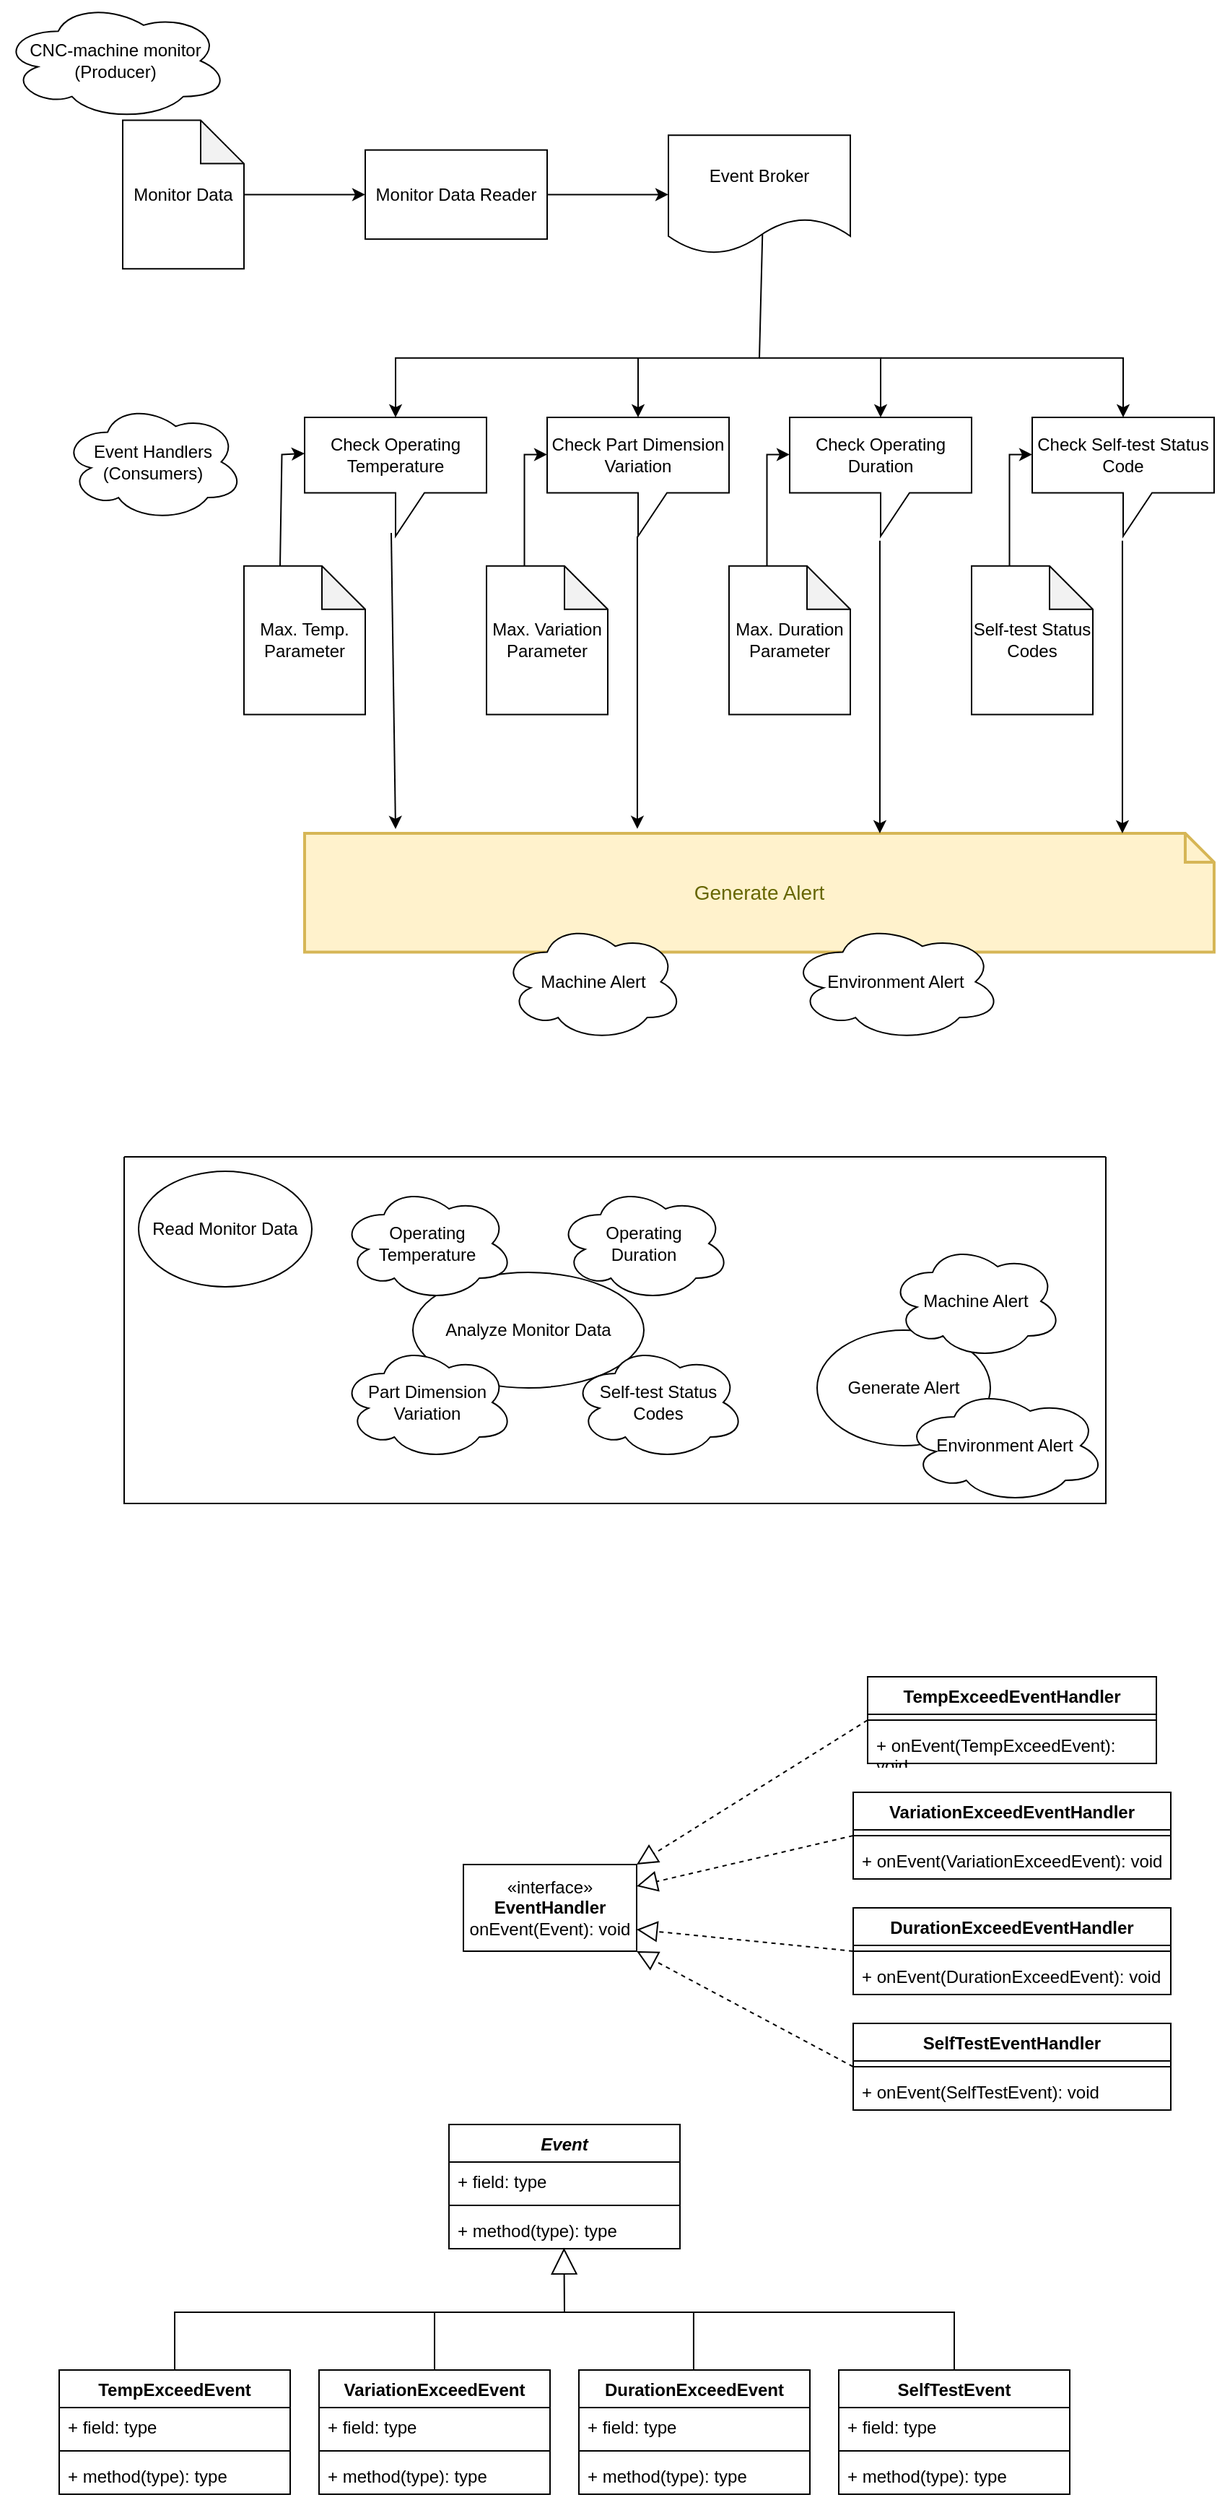 <mxfile version="22.1.18" type="device">
  <diagram name="Page-1" id="3cXRkSjbhvqF4A_RBFxn">
    <mxGraphModel dx="825" dy="832" grid="1" gridSize="10" guides="1" tooltips="1" connect="1" arrows="1" fold="1" page="1" pageScale="1" pageWidth="850" pageHeight="1100" math="0" shadow="0">
      <root>
        <mxCell id="0" />
        <mxCell id="1" parent="0" />
        <mxCell id="y8dsXiS4RDHLBmo138DW-36" value="" style="swimlane;startSize=0;" vertex="1" parent="1">
          <mxGeometry x="85" y="800" width="680" height="240" as="geometry">
            <mxRectangle x="80" y="800" width="50" height="40" as="alternateBounds" />
          </mxGeometry>
        </mxCell>
        <mxCell id="y8dsXiS4RDHLBmo138DW-37" value="Read Monitor Data" style="ellipse;whiteSpace=wrap;html=1;" vertex="1" parent="y8dsXiS4RDHLBmo138DW-36">
          <mxGeometry x="10" y="10" width="120" height="80" as="geometry" />
        </mxCell>
        <mxCell id="y8dsXiS4RDHLBmo138DW-38" value="Analyze Monitor Data" style="ellipse;whiteSpace=wrap;html=1;" vertex="1" parent="y8dsXiS4RDHLBmo138DW-36">
          <mxGeometry x="200" y="80" width="160" height="80" as="geometry" />
        </mxCell>
        <mxCell id="y8dsXiS4RDHLBmo138DW-41" value="&lt;div&gt;Operating&lt;/div&gt;&lt;div&gt;Duration&lt;/div&gt;" style="ellipse;shape=cloud;whiteSpace=wrap;html=1;" vertex="1" parent="y8dsXiS4RDHLBmo138DW-36">
          <mxGeometry x="300" y="20" width="120" height="80" as="geometry" />
        </mxCell>
        <mxCell id="y8dsXiS4RDHLBmo138DW-40" value="Operating Temperature" style="ellipse;shape=cloud;whiteSpace=wrap;html=1;" vertex="1" parent="y8dsXiS4RDHLBmo138DW-36">
          <mxGeometry x="150" y="20" width="120" height="80" as="geometry" />
        </mxCell>
        <mxCell id="y8dsXiS4RDHLBmo138DW-42" value="Part Dimension Variation" style="ellipse;shape=cloud;whiteSpace=wrap;html=1;" vertex="1" parent="y8dsXiS4RDHLBmo138DW-36">
          <mxGeometry x="150" y="130" width="120" height="80" as="geometry" />
        </mxCell>
        <mxCell id="y8dsXiS4RDHLBmo138DW-43" value="Self-test Status Codes" style="ellipse;shape=cloud;whiteSpace=wrap;html=1;" vertex="1" parent="y8dsXiS4RDHLBmo138DW-36">
          <mxGeometry x="310" y="130" width="120" height="80" as="geometry" />
        </mxCell>
        <mxCell id="y8dsXiS4RDHLBmo138DW-44" value="Generate Alert" style="ellipse;whiteSpace=wrap;html=1;" vertex="1" parent="y8dsXiS4RDHLBmo138DW-36">
          <mxGeometry x="480" y="120" width="120" height="80" as="geometry" />
        </mxCell>
        <mxCell id="y8dsXiS4RDHLBmo138DW-46" value="Machine Alert" style="ellipse;shape=cloud;whiteSpace=wrap;html=1;" vertex="1" parent="y8dsXiS4RDHLBmo138DW-36">
          <mxGeometry x="530" y="60" width="120" height="80" as="geometry" />
        </mxCell>
        <mxCell id="y8dsXiS4RDHLBmo138DW-47" value="Environment Alert" style="ellipse;shape=cloud;whiteSpace=wrap;html=1;" vertex="1" parent="y8dsXiS4RDHLBmo138DW-36">
          <mxGeometry x="540" y="160" width="140" height="80" as="geometry" />
        </mxCell>
        <mxCell id="y8dsXiS4RDHLBmo138DW-63" value="TempExceedEventHandler" style="swimlane;fontStyle=1;align=center;verticalAlign=top;childLayout=stackLayout;horizontal=1;startSize=26;horizontalStack=0;resizeParent=1;resizeParentMax=0;resizeLast=0;collapsible=1;marginBottom=0;whiteSpace=wrap;html=1;" vertex="1" parent="1">
          <mxGeometry x="600" y="1160" width="200" height="60" as="geometry" />
        </mxCell>
        <mxCell id="y8dsXiS4RDHLBmo138DW-65" value="" style="line;strokeWidth=1;fillColor=none;align=left;verticalAlign=middle;spacingTop=-1;spacingLeft=3;spacingRight=3;rotatable=0;labelPosition=right;points=[];portConstraint=eastwest;strokeColor=inherit;" vertex="1" parent="y8dsXiS4RDHLBmo138DW-63">
          <mxGeometry y="26" width="200" height="8" as="geometry" />
        </mxCell>
        <mxCell id="y8dsXiS4RDHLBmo138DW-66" value="+ onEvent(TempExceedEvent): void" style="text;strokeColor=none;fillColor=none;align=left;verticalAlign=top;spacingLeft=4;spacingRight=4;overflow=hidden;rotatable=0;points=[[0,0.5],[1,0.5]];portConstraint=eastwest;whiteSpace=wrap;html=1;" vertex="1" parent="y8dsXiS4RDHLBmo138DW-63">
          <mxGeometry y="34" width="200" height="26" as="geometry" />
        </mxCell>
        <mxCell id="y8dsXiS4RDHLBmo138DW-68" value="" style="group" vertex="1" connectable="0" parent="1">
          <mxGeometry width="840" height="720" as="geometry" />
        </mxCell>
        <mxCell id="y8dsXiS4RDHLBmo138DW-1" value="Monitor Data" style="shape=note;whiteSpace=wrap;html=1;backgroundOutline=1;darkOpacity=0.05;" vertex="1" parent="y8dsXiS4RDHLBmo138DW-68">
          <mxGeometry x="84" y="82.286" width="84" height="102.857" as="geometry" />
        </mxCell>
        <mxCell id="y8dsXiS4RDHLBmo138DW-2" value="CNC-machine monitor (Producer)" style="ellipse;shape=cloud;whiteSpace=wrap;html=1;" vertex="1" parent="y8dsXiS4RDHLBmo138DW-68">
          <mxGeometry width="157.5" height="82.286" as="geometry" />
        </mxCell>
        <mxCell id="y8dsXiS4RDHLBmo138DW-3" value="Monitor Data Reader" style="rounded=0;whiteSpace=wrap;html=1;" vertex="1" parent="y8dsXiS4RDHLBmo138DW-68">
          <mxGeometry x="252" y="102.857" width="126" height="61.714" as="geometry" />
        </mxCell>
        <mxCell id="y8dsXiS4RDHLBmo138DW-4" value="Event Broker" style="shape=document;whiteSpace=wrap;html=1;boundedLbl=1;" vertex="1" parent="y8dsXiS4RDHLBmo138DW-68">
          <mxGeometry x="462" y="92.571" width="126" height="82.286" as="geometry" />
        </mxCell>
        <mxCell id="y8dsXiS4RDHLBmo138DW-10" value="" style="endArrow=classic;html=1;rounded=0;entryX=0;entryY=0.5;entryDx=0;entryDy=0;" edge="1" parent="y8dsXiS4RDHLBmo138DW-68" source="y8dsXiS4RDHLBmo138DW-1" target="y8dsXiS4RDHLBmo138DW-3">
          <mxGeometry width="50" height="50" relative="1" as="geometry">
            <mxPoint x="210" y="226.286" as="sourcePoint" />
            <mxPoint x="472.5" y="339.429" as="targetPoint" />
          </mxGeometry>
        </mxCell>
        <mxCell id="y8dsXiS4RDHLBmo138DW-11" value="" style="endArrow=classic;html=1;rounded=0;entryX=0;entryY=0.5;entryDx=0;entryDy=0;exitX=1;exitY=0.5;exitDx=0;exitDy=0;" edge="1" parent="y8dsXiS4RDHLBmo138DW-68" source="y8dsXiS4RDHLBmo138DW-3" target="y8dsXiS4RDHLBmo138DW-4">
          <mxGeometry width="50" height="50" relative="1" as="geometry">
            <mxPoint x="399" y="205.714" as="sourcePoint" />
            <mxPoint x="483" y="205.714" as="targetPoint" />
          </mxGeometry>
        </mxCell>
        <mxCell id="y8dsXiS4RDHLBmo138DW-5" value="Check Operating Temperature" style="shape=callout;whiteSpace=wrap;html=1;perimeter=calloutPerimeter;" vertex="1" parent="y8dsXiS4RDHLBmo138DW-68">
          <mxGeometry x="210" y="288" width="126" height="82.286" as="geometry" />
        </mxCell>
        <mxCell id="y8dsXiS4RDHLBmo138DW-6" value="Check Part Dimension Variation" style="shape=callout;whiteSpace=wrap;html=1;perimeter=calloutPerimeter;" vertex="1" parent="y8dsXiS4RDHLBmo138DW-68">
          <mxGeometry x="378" y="288" width="126" height="82.286" as="geometry" />
        </mxCell>
        <mxCell id="y8dsXiS4RDHLBmo138DW-7" value="Check Operating Duration" style="shape=callout;whiteSpace=wrap;html=1;perimeter=calloutPerimeter;" vertex="1" parent="y8dsXiS4RDHLBmo138DW-68">
          <mxGeometry x="546" y="288" width="126" height="82.286" as="geometry" />
        </mxCell>
        <mxCell id="y8dsXiS4RDHLBmo138DW-8" value="Check Self-test Status Code" style="shape=callout;whiteSpace=wrap;html=1;perimeter=calloutPerimeter;" vertex="1" parent="y8dsXiS4RDHLBmo138DW-68">
          <mxGeometry x="714" y="288" width="126" height="82.286" as="geometry" />
        </mxCell>
        <mxCell id="y8dsXiS4RDHLBmo138DW-12" value="" style="endArrow=classic;html=1;rounded=0;entryX=0.5;entryY=0;entryDx=0;entryDy=0;entryPerimeter=0;exitX=0.517;exitY=0.838;exitDx=0;exitDy=0;exitPerimeter=0;" edge="1" parent="y8dsXiS4RDHLBmo138DW-68" source="y8dsXiS4RDHLBmo138DW-4" target="y8dsXiS4RDHLBmo138DW-5">
          <mxGeometry width="50" height="50" relative="1" as="geometry">
            <mxPoint x="189" y="154.286" as="sourcePoint" />
            <mxPoint x="273" y="154.286" as="targetPoint" />
            <Array as="points">
              <mxPoint x="525" y="246.857" />
              <mxPoint x="273" y="246.857" />
            </Array>
          </mxGeometry>
        </mxCell>
        <mxCell id="y8dsXiS4RDHLBmo138DW-15" value="" style="endArrow=classic;html=1;rounded=0;entryX=0.5;entryY=0;entryDx=0;entryDy=0;entryPerimeter=0;" edge="1" parent="y8dsXiS4RDHLBmo138DW-68" target="y8dsXiS4RDHLBmo138DW-6">
          <mxGeometry width="50" height="50" relative="1" as="geometry">
            <mxPoint x="441" y="246.857" as="sourcePoint" />
            <mxPoint x="472.5" y="339.429" as="targetPoint" />
          </mxGeometry>
        </mxCell>
        <mxCell id="y8dsXiS4RDHLBmo138DW-16" value="" style="endArrow=classic;html=1;rounded=0;entryX=0.5;entryY=0;entryDx=0;entryDy=0;entryPerimeter=0;" edge="1" parent="y8dsXiS4RDHLBmo138DW-68" target="y8dsXiS4RDHLBmo138DW-7">
          <mxGeometry width="50" height="50" relative="1" as="geometry">
            <mxPoint x="525" y="246.857" as="sourcePoint" />
            <mxPoint x="472.5" y="339.429" as="targetPoint" />
            <Array as="points">
              <mxPoint x="609" y="246.857" />
            </Array>
          </mxGeometry>
        </mxCell>
        <mxCell id="y8dsXiS4RDHLBmo138DW-17" value="" style="endArrow=classic;html=1;rounded=0;entryX=0.5;entryY=0;entryDx=0;entryDy=0;entryPerimeter=0;" edge="1" parent="y8dsXiS4RDHLBmo138DW-68" target="y8dsXiS4RDHLBmo138DW-8">
          <mxGeometry width="50" height="50" relative="1" as="geometry">
            <mxPoint x="609" y="246.857" as="sourcePoint" />
            <mxPoint x="472.5" y="339.429" as="targetPoint" />
            <Array as="points">
              <mxPoint x="777" y="246.857" />
            </Array>
          </mxGeometry>
        </mxCell>
        <mxCell id="y8dsXiS4RDHLBmo138DW-18" value="Max. Temp. Parameter" style="shape=note;whiteSpace=wrap;html=1;backgroundOutline=1;darkOpacity=0.05;" vertex="1" parent="y8dsXiS4RDHLBmo138DW-68">
          <mxGeometry x="168" y="390.857" width="84" height="102.857" as="geometry" />
        </mxCell>
        <mxCell id="y8dsXiS4RDHLBmo138DW-19" value="Max. Variation Parameter" style="shape=note;whiteSpace=wrap;html=1;backgroundOutline=1;darkOpacity=0.05;" vertex="1" parent="y8dsXiS4RDHLBmo138DW-68">
          <mxGeometry x="336" y="390.857" width="84" height="102.857" as="geometry" />
        </mxCell>
        <mxCell id="y8dsXiS4RDHLBmo138DW-20" value="Max. Duration Parameter" style="shape=note;whiteSpace=wrap;html=1;backgroundOutline=1;darkOpacity=0.05;" vertex="1" parent="y8dsXiS4RDHLBmo138DW-68">
          <mxGeometry x="504" y="390.857" width="84" height="102.857" as="geometry" />
        </mxCell>
        <mxCell id="y8dsXiS4RDHLBmo138DW-21" value="Self-test Status Codes" style="shape=note;whiteSpace=wrap;html=1;backgroundOutline=1;darkOpacity=0.05;" vertex="1" parent="y8dsXiS4RDHLBmo138DW-68">
          <mxGeometry x="672" y="390.857" width="84" height="102.857" as="geometry" />
        </mxCell>
        <mxCell id="y8dsXiS4RDHLBmo138DW-22" value="" style="endArrow=classic;html=1;rounded=0;exitX=0;exitY=0;exitDx=25;exitDy=0;exitPerimeter=0;entryX=0;entryY=0;entryDx=0;entryDy=25;entryPerimeter=0;" edge="1" parent="y8dsXiS4RDHLBmo138DW-68" source="y8dsXiS4RDHLBmo138DW-18" target="y8dsXiS4RDHLBmo138DW-5">
          <mxGeometry width="50" height="50" relative="1" as="geometry">
            <mxPoint x="420" y="390.857" as="sourcePoint" />
            <mxPoint x="472.5" y="339.429" as="targetPoint" />
            <Array as="points">
              <mxPoint x="194.25" y="313.714" />
            </Array>
          </mxGeometry>
        </mxCell>
        <mxCell id="y8dsXiS4RDHLBmo138DW-23" value="" style="endArrow=classic;html=1;rounded=0;exitX=0;exitY=0;exitDx=25;exitDy=0;exitPerimeter=0;entryX=0;entryY=0;entryDx=0;entryDy=25;entryPerimeter=0;" edge="1" parent="y8dsXiS4RDHLBmo138DW-68">
          <mxGeometry width="50" height="50" relative="1" as="geometry">
            <mxPoint x="362.25" y="390.857" as="sourcePoint" />
            <mxPoint x="378" y="313.714" as="targetPoint" />
            <Array as="points">
              <mxPoint x="362.25" y="313.714" />
            </Array>
          </mxGeometry>
        </mxCell>
        <mxCell id="y8dsXiS4RDHLBmo138DW-24" value="" style="endArrow=classic;html=1;rounded=0;exitX=0;exitY=0;exitDx=25;exitDy=0;exitPerimeter=0;entryX=0;entryY=0;entryDx=0;entryDy=25;entryPerimeter=0;" edge="1" parent="y8dsXiS4RDHLBmo138DW-68">
          <mxGeometry width="50" height="50" relative="1" as="geometry">
            <mxPoint x="530.25" y="390.857" as="sourcePoint" />
            <mxPoint x="546" y="313.714" as="targetPoint" />
            <Array as="points">
              <mxPoint x="530.25" y="313.714" />
            </Array>
          </mxGeometry>
        </mxCell>
        <mxCell id="y8dsXiS4RDHLBmo138DW-25" value="" style="endArrow=classic;html=1;rounded=0;exitX=0;exitY=0;exitDx=25;exitDy=0;exitPerimeter=0;entryX=0;entryY=0;entryDx=0;entryDy=25;entryPerimeter=0;" edge="1" parent="y8dsXiS4RDHLBmo138DW-68">
          <mxGeometry width="50" height="50" relative="1" as="geometry">
            <mxPoint x="698.25" y="390.857" as="sourcePoint" />
            <mxPoint x="714" y="313.714" as="targetPoint" />
            <Array as="points">
              <mxPoint x="698.25" y="313.714" />
            </Array>
          </mxGeometry>
        </mxCell>
        <mxCell id="y8dsXiS4RDHLBmo138DW-27" value="Generate Alert" style="shape=note;strokeWidth=2;fontSize=14;size=20;whiteSpace=wrap;html=1;fillColor=#fff2cc;strokeColor=#d6b656;fontColor=#666600;" vertex="1" parent="y8dsXiS4RDHLBmo138DW-68">
          <mxGeometry x="210" y="576" width="630" height="82.286" as="geometry" />
        </mxCell>
        <mxCell id="y8dsXiS4RDHLBmo138DW-28" value="" style="endArrow=classic;html=1;rounded=0;exitX=0;exitY=0;exitDx=60;exitDy=80;exitPerimeter=0;entryX=0.1;entryY=-0.037;entryDx=0;entryDy=0;entryPerimeter=0;" edge="1" parent="y8dsXiS4RDHLBmo138DW-68" source="y8dsXiS4RDHLBmo138DW-5" target="y8dsXiS4RDHLBmo138DW-27">
          <mxGeometry width="50" height="50" relative="1" as="geometry">
            <mxPoint x="420" y="452.571" as="sourcePoint" />
            <mxPoint x="472.5" y="401.143" as="targetPoint" />
          </mxGeometry>
        </mxCell>
        <mxCell id="y8dsXiS4RDHLBmo138DW-29" value="" style="endArrow=classic;html=1;rounded=0;exitX=0;exitY=0;exitDx=60;exitDy=80;exitPerimeter=0;entryX=0.1;entryY=-0.037;entryDx=0;entryDy=0;entryPerimeter=0;" edge="1" parent="y8dsXiS4RDHLBmo138DW-68">
          <mxGeometry width="50" height="50" relative="1" as="geometry">
            <mxPoint x="440.475" y="370.286" as="sourcePoint" />
            <mxPoint x="440.475" y="572.914" as="targetPoint" />
          </mxGeometry>
        </mxCell>
        <mxCell id="y8dsXiS4RDHLBmo138DW-30" value="" style="endArrow=classic;html=1;rounded=0;exitX=0;exitY=0;exitDx=60;exitDy=80;exitPerimeter=0;entryX=0.1;entryY=-0.037;entryDx=0;entryDy=0;entryPerimeter=0;" edge="1" parent="y8dsXiS4RDHLBmo138DW-68">
          <mxGeometry width="50" height="50" relative="1" as="geometry">
            <mxPoint x="608.475" y="373.371" as="sourcePoint" />
            <mxPoint x="608.475" y="576" as="targetPoint" />
          </mxGeometry>
        </mxCell>
        <mxCell id="y8dsXiS4RDHLBmo138DW-31" value="" style="endArrow=classic;html=1;rounded=0;exitX=0;exitY=0;exitDx=60;exitDy=80;exitPerimeter=0;entryX=0.1;entryY=-0.037;entryDx=0;entryDy=0;entryPerimeter=0;" edge="1" parent="y8dsXiS4RDHLBmo138DW-68">
          <mxGeometry width="50" height="50" relative="1" as="geometry">
            <mxPoint x="776.475" y="373.371" as="sourcePoint" />
            <mxPoint x="776.475" y="576" as="targetPoint" />
          </mxGeometry>
        </mxCell>
        <mxCell id="y8dsXiS4RDHLBmo138DW-32" value="Machine Alert" style="ellipse;shape=cloud;whiteSpace=wrap;html=1;" vertex="1" parent="y8dsXiS4RDHLBmo138DW-68">
          <mxGeometry x="346.5" y="637.714" width="126" height="82.286" as="geometry" />
        </mxCell>
        <mxCell id="y8dsXiS4RDHLBmo138DW-33" value="Environment Alert" style="ellipse;shape=cloud;whiteSpace=wrap;html=1;" vertex="1" parent="y8dsXiS4RDHLBmo138DW-68">
          <mxGeometry x="546" y="637.714" width="147" height="82.286" as="geometry" />
        </mxCell>
        <mxCell id="y8dsXiS4RDHLBmo138DW-57" value="Event Handlers (Consumers)" style="ellipse;shape=cloud;whiteSpace=wrap;html=1;" vertex="1" parent="y8dsXiS4RDHLBmo138DW-68">
          <mxGeometry x="42" y="277.714" width="126" height="82.286" as="geometry" />
        </mxCell>
        <mxCell id="y8dsXiS4RDHLBmo138DW-69" value="VariationExceedEventHandler" style="swimlane;fontStyle=1;align=center;verticalAlign=top;childLayout=stackLayout;horizontal=1;startSize=26;horizontalStack=0;resizeParent=1;resizeParentMax=0;resizeLast=0;collapsible=1;marginBottom=0;whiteSpace=wrap;html=1;" vertex="1" parent="1">
          <mxGeometry x="590" y="1240" width="220" height="60" as="geometry" />
        </mxCell>
        <mxCell id="y8dsXiS4RDHLBmo138DW-70" value="" style="line;strokeWidth=1;fillColor=none;align=left;verticalAlign=middle;spacingTop=-1;spacingLeft=3;spacingRight=3;rotatable=0;labelPosition=right;points=[];portConstraint=eastwest;strokeColor=inherit;" vertex="1" parent="y8dsXiS4RDHLBmo138DW-69">
          <mxGeometry y="26" width="220" height="8" as="geometry" />
        </mxCell>
        <mxCell id="y8dsXiS4RDHLBmo138DW-71" value="+ onEvent(VariationExceedEvent): void" style="text;strokeColor=none;fillColor=none;align=left;verticalAlign=top;spacingLeft=4;spacingRight=4;overflow=hidden;rotatable=0;points=[[0,0.5],[1,0.5]];portConstraint=eastwest;whiteSpace=wrap;html=1;" vertex="1" parent="y8dsXiS4RDHLBmo138DW-69">
          <mxGeometry y="34" width="220" height="26" as="geometry" />
        </mxCell>
        <mxCell id="y8dsXiS4RDHLBmo138DW-72" value="DurationExceedEventHandler" style="swimlane;fontStyle=1;align=center;verticalAlign=top;childLayout=stackLayout;horizontal=1;startSize=26;horizontalStack=0;resizeParent=1;resizeParentMax=0;resizeLast=0;collapsible=1;marginBottom=0;whiteSpace=wrap;html=1;" vertex="1" parent="1">
          <mxGeometry x="590" y="1320" width="220" height="60" as="geometry" />
        </mxCell>
        <mxCell id="y8dsXiS4RDHLBmo138DW-73" value="" style="line;strokeWidth=1;fillColor=none;align=left;verticalAlign=middle;spacingTop=-1;spacingLeft=3;spacingRight=3;rotatable=0;labelPosition=right;points=[];portConstraint=eastwest;strokeColor=inherit;" vertex="1" parent="y8dsXiS4RDHLBmo138DW-72">
          <mxGeometry y="26" width="220" height="8" as="geometry" />
        </mxCell>
        <mxCell id="y8dsXiS4RDHLBmo138DW-74" value="+ onEvent(DurationExceedEvent): void" style="text;strokeColor=none;fillColor=none;align=left;verticalAlign=top;spacingLeft=4;spacingRight=4;overflow=hidden;rotatable=0;points=[[0,0.5],[1,0.5]];portConstraint=eastwest;whiteSpace=wrap;html=1;" vertex="1" parent="y8dsXiS4RDHLBmo138DW-72">
          <mxGeometry y="34" width="220" height="26" as="geometry" />
        </mxCell>
        <mxCell id="y8dsXiS4RDHLBmo138DW-75" value="SelfTestEventHandler" style="swimlane;fontStyle=1;align=center;verticalAlign=top;childLayout=stackLayout;horizontal=1;startSize=26;horizontalStack=0;resizeParent=1;resizeParentMax=0;resizeLast=0;collapsible=1;marginBottom=0;whiteSpace=wrap;html=1;" vertex="1" parent="1">
          <mxGeometry x="590" y="1400" width="220" height="60" as="geometry" />
        </mxCell>
        <mxCell id="y8dsXiS4RDHLBmo138DW-76" value="" style="line;strokeWidth=1;fillColor=none;align=left;verticalAlign=middle;spacingTop=-1;spacingLeft=3;spacingRight=3;rotatable=0;labelPosition=right;points=[];portConstraint=eastwest;strokeColor=inherit;" vertex="1" parent="y8dsXiS4RDHLBmo138DW-75">
          <mxGeometry y="26" width="220" height="8" as="geometry" />
        </mxCell>
        <mxCell id="y8dsXiS4RDHLBmo138DW-77" value="+ onEvent(SelfTestEvent): void" style="text;strokeColor=none;fillColor=none;align=left;verticalAlign=top;spacingLeft=4;spacingRight=4;overflow=hidden;rotatable=0;points=[[0,0.5],[1,0.5]];portConstraint=eastwest;whiteSpace=wrap;html=1;" vertex="1" parent="y8dsXiS4RDHLBmo138DW-75">
          <mxGeometry y="34" width="220" height="26" as="geometry" />
        </mxCell>
        <mxCell id="y8dsXiS4RDHLBmo138DW-78" value="«interface»&lt;br&gt;&lt;div&gt;&lt;b&gt;EventHandler&lt;/b&gt;&lt;/div&gt;&lt;div&gt;onEvent(Event): void&lt;br&gt;&lt;/div&gt;" style="html=1;whiteSpace=wrap;" vertex="1" parent="1">
          <mxGeometry x="320" y="1290" width="120" height="60" as="geometry" />
        </mxCell>
        <mxCell id="y8dsXiS4RDHLBmo138DW-79" value="" style="endArrow=block;dashed=1;endFill=0;endSize=12;html=1;rounded=0;exitX=0;exitY=0.5;exitDx=0;exitDy=0;entryX=1;entryY=0;entryDx=0;entryDy=0;" edge="1" parent="1" source="y8dsXiS4RDHLBmo138DW-63" target="y8dsXiS4RDHLBmo138DW-78">
          <mxGeometry width="160" relative="1" as="geometry">
            <mxPoint x="340" y="1250" as="sourcePoint" />
            <mxPoint x="500" y="1250" as="targetPoint" />
          </mxGeometry>
        </mxCell>
        <mxCell id="y8dsXiS4RDHLBmo138DW-80" value="" style="endArrow=block;dashed=1;endFill=0;endSize=12;html=1;rounded=0;exitX=0;exitY=0.5;exitDx=0;exitDy=0;entryX=1;entryY=0.25;entryDx=0;entryDy=0;" edge="1" parent="1" source="y8dsXiS4RDHLBmo138DW-69" target="y8dsXiS4RDHLBmo138DW-78">
          <mxGeometry width="160" relative="1" as="geometry">
            <mxPoint x="610" y="1200" as="sourcePoint" />
            <mxPoint x="450" y="1330" as="targetPoint" />
          </mxGeometry>
        </mxCell>
        <mxCell id="y8dsXiS4RDHLBmo138DW-81" value="" style="endArrow=block;dashed=1;endFill=0;endSize=12;html=1;rounded=0;exitX=0;exitY=0.5;exitDx=0;exitDy=0;entryX=1;entryY=0.75;entryDx=0;entryDy=0;" edge="1" parent="1" source="y8dsXiS4RDHLBmo138DW-72" target="y8dsXiS4RDHLBmo138DW-78">
          <mxGeometry width="160" relative="1" as="geometry">
            <mxPoint x="600" y="1280" as="sourcePoint" />
            <mxPoint x="450" y="1315" as="targetPoint" />
          </mxGeometry>
        </mxCell>
        <mxCell id="y8dsXiS4RDHLBmo138DW-82" value="" style="endArrow=block;dashed=1;endFill=0;endSize=12;html=1;rounded=0;entryX=1;entryY=1;entryDx=0;entryDy=0;exitX=0;exitY=0.5;exitDx=0;exitDy=0;" edge="1" parent="1" source="y8dsXiS4RDHLBmo138DW-75" target="y8dsXiS4RDHLBmo138DW-78">
          <mxGeometry width="160" relative="1" as="geometry">
            <mxPoint x="560" y="1420" as="sourcePoint" />
            <mxPoint x="460" y="1325" as="targetPoint" />
          </mxGeometry>
        </mxCell>
        <mxCell id="y8dsXiS4RDHLBmo138DW-83" value="&lt;i&gt;Event&lt;/i&gt;" style="swimlane;fontStyle=1;align=center;verticalAlign=top;childLayout=stackLayout;horizontal=1;startSize=26;horizontalStack=0;resizeParent=1;resizeParentMax=0;resizeLast=0;collapsible=1;marginBottom=0;whiteSpace=wrap;html=1;" vertex="1" parent="1">
          <mxGeometry x="310" y="1470" width="160" height="86" as="geometry" />
        </mxCell>
        <mxCell id="y8dsXiS4RDHLBmo138DW-84" value="+ field: type" style="text;strokeColor=none;fillColor=none;align=left;verticalAlign=top;spacingLeft=4;spacingRight=4;overflow=hidden;rotatable=0;points=[[0,0.5],[1,0.5]];portConstraint=eastwest;whiteSpace=wrap;html=1;" vertex="1" parent="y8dsXiS4RDHLBmo138DW-83">
          <mxGeometry y="26" width="160" height="26" as="geometry" />
        </mxCell>
        <mxCell id="y8dsXiS4RDHLBmo138DW-85" value="" style="line;strokeWidth=1;fillColor=none;align=left;verticalAlign=middle;spacingTop=-1;spacingLeft=3;spacingRight=3;rotatable=0;labelPosition=right;points=[];portConstraint=eastwest;strokeColor=inherit;" vertex="1" parent="y8dsXiS4RDHLBmo138DW-83">
          <mxGeometry y="52" width="160" height="8" as="geometry" />
        </mxCell>
        <mxCell id="y8dsXiS4RDHLBmo138DW-86" value="+ method(type): type" style="text;strokeColor=none;fillColor=none;align=left;verticalAlign=top;spacingLeft=4;spacingRight=4;overflow=hidden;rotatable=0;points=[[0,0.5],[1,0.5]];portConstraint=eastwest;whiteSpace=wrap;html=1;" vertex="1" parent="y8dsXiS4RDHLBmo138DW-83">
          <mxGeometry y="60" width="160" height="26" as="geometry" />
        </mxCell>
        <mxCell id="y8dsXiS4RDHLBmo138DW-87" value="TempExceedEvent" style="swimlane;fontStyle=1;align=center;verticalAlign=top;childLayout=stackLayout;horizontal=1;startSize=26;horizontalStack=0;resizeParent=1;resizeParentMax=0;resizeLast=0;collapsible=1;marginBottom=0;whiteSpace=wrap;html=1;" vertex="1" parent="1">
          <mxGeometry x="40" y="1640" width="160" height="86" as="geometry" />
        </mxCell>
        <mxCell id="y8dsXiS4RDHLBmo138DW-88" value="+ field: type" style="text;strokeColor=none;fillColor=none;align=left;verticalAlign=top;spacingLeft=4;spacingRight=4;overflow=hidden;rotatable=0;points=[[0,0.5],[1,0.5]];portConstraint=eastwest;whiteSpace=wrap;html=1;" vertex="1" parent="y8dsXiS4RDHLBmo138DW-87">
          <mxGeometry y="26" width="160" height="26" as="geometry" />
        </mxCell>
        <mxCell id="y8dsXiS4RDHLBmo138DW-89" value="" style="line;strokeWidth=1;fillColor=none;align=left;verticalAlign=middle;spacingTop=-1;spacingLeft=3;spacingRight=3;rotatable=0;labelPosition=right;points=[];portConstraint=eastwest;strokeColor=inherit;" vertex="1" parent="y8dsXiS4RDHLBmo138DW-87">
          <mxGeometry y="52" width="160" height="8" as="geometry" />
        </mxCell>
        <mxCell id="y8dsXiS4RDHLBmo138DW-90" value="+ method(type): type" style="text;strokeColor=none;fillColor=none;align=left;verticalAlign=top;spacingLeft=4;spacingRight=4;overflow=hidden;rotatable=0;points=[[0,0.5],[1,0.5]];portConstraint=eastwest;whiteSpace=wrap;html=1;" vertex="1" parent="y8dsXiS4RDHLBmo138DW-87">
          <mxGeometry y="60" width="160" height="26" as="geometry" />
        </mxCell>
        <mxCell id="y8dsXiS4RDHLBmo138DW-91" value="VariationExceedEvent" style="swimlane;fontStyle=1;align=center;verticalAlign=top;childLayout=stackLayout;horizontal=1;startSize=26;horizontalStack=0;resizeParent=1;resizeParentMax=0;resizeLast=0;collapsible=1;marginBottom=0;whiteSpace=wrap;html=1;" vertex="1" parent="1">
          <mxGeometry x="220" y="1640" width="160" height="86" as="geometry" />
        </mxCell>
        <mxCell id="y8dsXiS4RDHLBmo138DW-92" value="+ field: type" style="text;strokeColor=none;fillColor=none;align=left;verticalAlign=top;spacingLeft=4;spacingRight=4;overflow=hidden;rotatable=0;points=[[0,0.5],[1,0.5]];portConstraint=eastwest;whiteSpace=wrap;html=1;" vertex="1" parent="y8dsXiS4RDHLBmo138DW-91">
          <mxGeometry y="26" width="160" height="26" as="geometry" />
        </mxCell>
        <mxCell id="y8dsXiS4RDHLBmo138DW-93" value="" style="line;strokeWidth=1;fillColor=none;align=left;verticalAlign=middle;spacingTop=-1;spacingLeft=3;spacingRight=3;rotatable=0;labelPosition=right;points=[];portConstraint=eastwest;strokeColor=inherit;" vertex="1" parent="y8dsXiS4RDHLBmo138DW-91">
          <mxGeometry y="52" width="160" height="8" as="geometry" />
        </mxCell>
        <mxCell id="y8dsXiS4RDHLBmo138DW-94" value="+ method(type): type" style="text;strokeColor=none;fillColor=none;align=left;verticalAlign=top;spacingLeft=4;spacingRight=4;overflow=hidden;rotatable=0;points=[[0,0.5],[1,0.5]];portConstraint=eastwest;whiteSpace=wrap;html=1;" vertex="1" parent="y8dsXiS4RDHLBmo138DW-91">
          <mxGeometry y="60" width="160" height="26" as="geometry" />
        </mxCell>
        <mxCell id="y8dsXiS4RDHLBmo138DW-95" value="DurationExceedEvent" style="swimlane;fontStyle=1;align=center;verticalAlign=top;childLayout=stackLayout;horizontal=1;startSize=26;horizontalStack=0;resizeParent=1;resizeParentMax=0;resizeLast=0;collapsible=1;marginBottom=0;whiteSpace=wrap;html=1;" vertex="1" parent="1">
          <mxGeometry x="400" y="1640" width="160" height="86" as="geometry" />
        </mxCell>
        <mxCell id="y8dsXiS4RDHLBmo138DW-96" value="+ field: type" style="text;strokeColor=none;fillColor=none;align=left;verticalAlign=top;spacingLeft=4;spacingRight=4;overflow=hidden;rotatable=0;points=[[0,0.5],[1,0.5]];portConstraint=eastwest;whiteSpace=wrap;html=1;" vertex="1" parent="y8dsXiS4RDHLBmo138DW-95">
          <mxGeometry y="26" width="160" height="26" as="geometry" />
        </mxCell>
        <mxCell id="y8dsXiS4RDHLBmo138DW-97" value="" style="line;strokeWidth=1;fillColor=none;align=left;verticalAlign=middle;spacingTop=-1;spacingLeft=3;spacingRight=3;rotatable=0;labelPosition=right;points=[];portConstraint=eastwest;strokeColor=inherit;" vertex="1" parent="y8dsXiS4RDHLBmo138DW-95">
          <mxGeometry y="52" width="160" height="8" as="geometry" />
        </mxCell>
        <mxCell id="y8dsXiS4RDHLBmo138DW-98" value="+ method(type): type" style="text;strokeColor=none;fillColor=none;align=left;verticalAlign=top;spacingLeft=4;spacingRight=4;overflow=hidden;rotatable=0;points=[[0,0.5],[1,0.5]];portConstraint=eastwest;whiteSpace=wrap;html=1;" vertex="1" parent="y8dsXiS4RDHLBmo138DW-95">
          <mxGeometry y="60" width="160" height="26" as="geometry" />
        </mxCell>
        <mxCell id="y8dsXiS4RDHLBmo138DW-99" value="SelfTestEvent" style="swimlane;fontStyle=1;align=center;verticalAlign=top;childLayout=stackLayout;horizontal=1;startSize=26;horizontalStack=0;resizeParent=1;resizeParentMax=0;resizeLast=0;collapsible=1;marginBottom=0;whiteSpace=wrap;html=1;" vertex="1" parent="1">
          <mxGeometry x="580" y="1640" width="160" height="86" as="geometry" />
        </mxCell>
        <mxCell id="y8dsXiS4RDHLBmo138DW-100" value="+ field: type" style="text;strokeColor=none;fillColor=none;align=left;verticalAlign=top;spacingLeft=4;spacingRight=4;overflow=hidden;rotatable=0;points=[[0,0.5],[1,0.5]];portConstraint=eastwest;whiteSpace=wrap;html=1;" vertex="1" parent="y8dsXiS4RDHLBmo138DW-99">
          <mxGeometry y="26" width="160" height="26" as="geometry" />
        </mxCell>
        <mxCell id="y8dsXiS4RDHLBmo138DW-101" value="" style="line;strokeWidth=1;fillColor=none;align=left;verticalAlign=middle;spacingTop=-1;spacingLeft=3;spacingRight=3;rotatable=0;labelPosition=right;points=[];portConstraint=eastwest;strokeColor=inherit;" vertex="1" parent="y8dsXiS4RDHLBmo138DW-99">
          <mxGeometry y="52" width="160" height="8" as="geometry" />
        </mxCell>
        <mxCell id="y8dsXiS4RDHLBmo138DW-102" value="+ method(type): type" style="text;strokeColor=none;fillColor=none;align=left;verticalAlign=top;spacingLeft=4;spacingRight=4;overflow=hidden;rotatable=0;points=[[0,0.5],[1,0.5]];portConstraint=eastwest;whiteSpace=wrap;html=1;" vertex="1" parent="y8dsXiS4RDHLBmo138DW-99">
          <mxGeometry y="60" width="160" height="26" as="geometry" />
        </mxCell>
        <mxCell id="y8dsXiS4RDHLBmo138DW-103" value="" style="endArrow=block;endSize=16;endFill=0;html=1;rounded=0;exitX=0.5;exitY=0;exitDx=0;exitDy=0;entryX=0.498;entryY=0.976;entryDx=0;entryDy=0;entryPerimeter=0;" edge="1" parent="1" source="y8dsXiS4RDHLBmo138DW-87" target="y8dsXiS4RDHLBmo138DW-86">
          <mxGeometry width="160" relative="1" as="geometry">
            <mxPoint x="330" y="1620" as="sourcePoint" />
            <mxPoint x="490" y="1620" as="targetPoint" />
            <Array as="points">
              <mxPoint x="120" y="1600" />
              <mxPoint x="390" y="1600" />
            </Array>
          </mxGeometry>
        </mxCell>
        <mxCell id="y8dsXiS4RDHLBmo138DW-109" value="" style="endArrow=none;html=1;rounded=0;exitX=0.5;exitY=0;exitDx=0;exitDy=0;" edge="1" parent="1" source="y8dsXiS4RDHLBmo138DW-91">
          <mxGeometry width="50" height="50" relative="1" as="geometry">
            <mxPoint x="390" y="1640" as="sourcePoint" />
            <mxPoint x="300" y="1600" as="targetPoint" />
          </mxGeometry>
        </mxCell>
        <mxCell id="y8dsXiS4RDHLBmo138DW-110" value="" style="endArrow=none;html=1;rounded=0;exitX=0.5;exitY=0;exitDx=0;exitDy=0;" edge="1" parent="1" source="y8dsXiS4RDHLBmo138DW-99">
          <mxGeometry width="50" height="50" relative="1" as="geometry">
            <mxPoint x="670" y="1600" as="sourcePoint" />
            <mxPoint x="390" y="1600" as="targetPoint" />
            <Array as="points">
              <mxPoint x="660" y="1600" />
            </Array>
          </mxGeometry>
        </mxCell>
        <mxCell id="y8dsXiS4RDHLBmo138DW-111" value="" style="endArrow=none;html=1;rounded=0;exitX=0.5;exitY=0;exitDx=0;exitDy=0;" edge="1" parent="1">
          <mxGeometry width="50" height="50" relative="1" as="geometry">
            <mxPoint x="479.47" y="1640" as="sourcePoint" />
            <mxPoint x="479.47" y="1600" as="targetPoint" />
          </mxGeometry>
        </mxCell>
      </root>
    </mxGraphModel>
  </diagram>
</mxfile>
